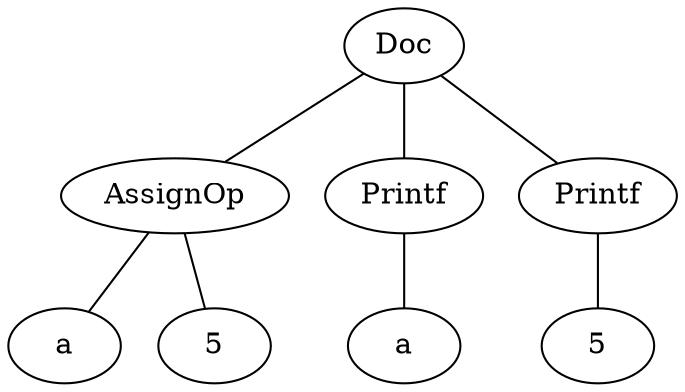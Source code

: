 graph G {
1 [label=Doc];
2 [label=AssignOp];
3 [label=a];
2 -- 3;
4 [label=5];
2 -- 4;
1 -- 2;
5 [label=Printf];
6 [label=a];
5 -- 6;
1 -- 5;
7 [label=Printf];
8 [label=5];
7 -- 8;
1 -- 7;
}
